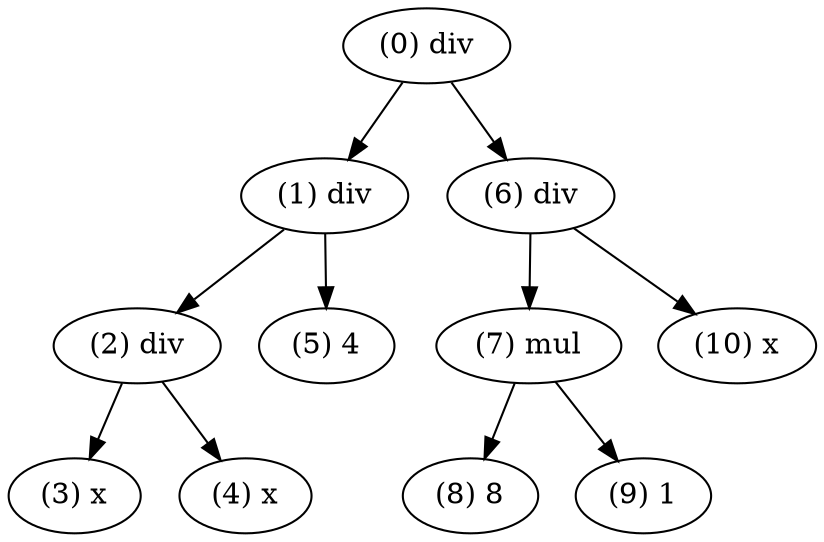 digraph {
	"(0) div"
	"(0) div" -> "(1) div"
	"(0) div" -> "(6) div"
	"(1) div"
	"(1) div" -> "(2) div"
	"(1) div" -> "(5) 4"
	"(2) div"
	"(2) div" -> "(3) x"
	"(2) div" -> "(4) x"
	"(3) x"
	"(4) x"
	"(5) 4"
	"(6) div"
	"(6) div" -> "(7) mul"
	"(6) div" -> "(10) x"
	"(7) mul"
	"(7) mul" -> "(8) 8"
	"(7) mul" -> "(9) 1"
	"(8) 8"
	"(9) 1"
	"(10) x"
}
